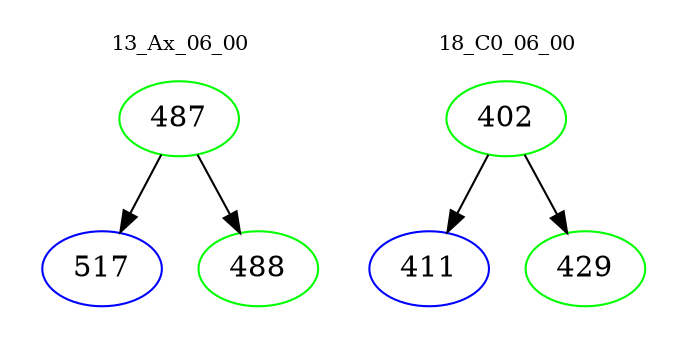 digraph{
subgraph cluster_0 {
color = white
label = "13_Ax_06_00";
fontsize=10;
T0_487 [label="487", color="green"]
T0_487 -> T0_517 [color="black"]
T0_517 [label="517", color="blue"]
T0_487 -> T0_488 [color="black"]
T0_488 [label="488", color="green"]
}
subgraph cluster_1 {
color = white
label = "18_C0_06_00";
fontsize=10;
T1_402 [label="402", color="green"]
T1_402 -> T1_411 [color="black"]
T1_411 [label="411", color="blue"]
T1_402 -> T1_429 [color="black"]
T1_429 [label="429", color="green"]
}
}

